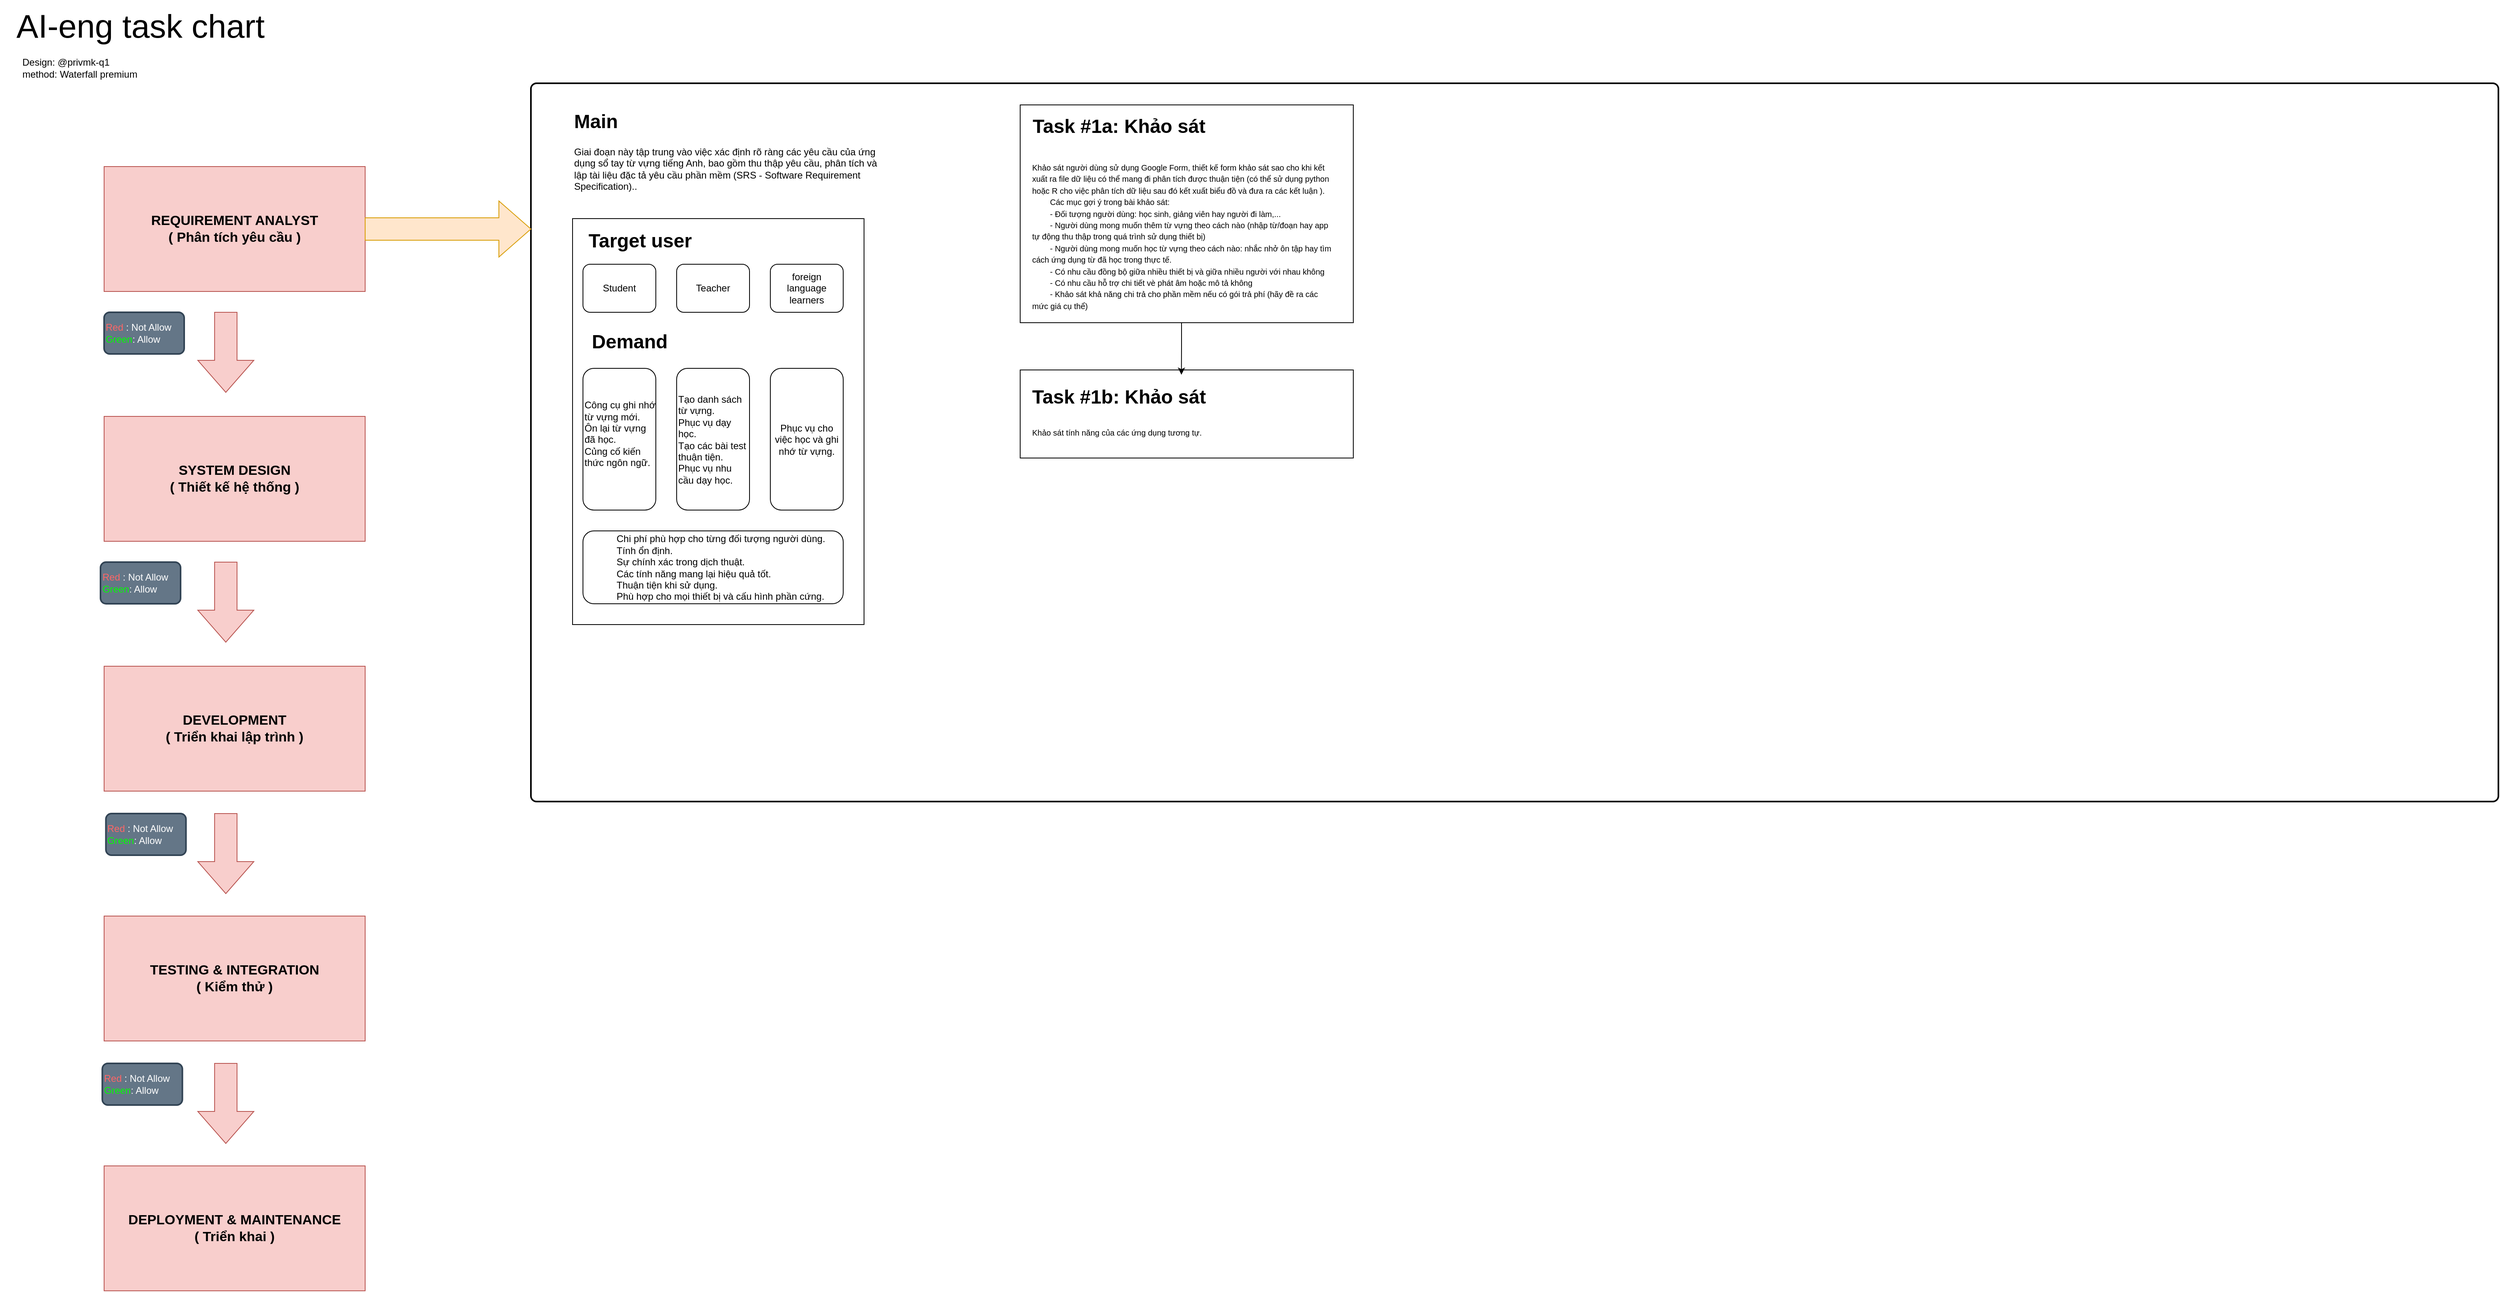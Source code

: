 <mxfile version="26.0.10">
  <diagram name="Trang-1" id="QdVctuVh_ac5PN6VSOF_">
    <mxGraphModel dx="1687" dy="908" grid="1" gridSize="13" guides="1" tooltips="1" connect="1" arrows="1" fold="1" page="1" pageScale="1" pageWidth="1654" pageHeight="2336" math="0" shadow="0">
      <root>
        <mxCell id="0" />
        <mxCell id="1" parent="0" />
        <mxCell id="BH_a3vEXOQqy0Yr79a7O-3" value="AI-eng task chart" style="text;html=1;align=center;verticalAlign=middle;whiteSpace=wrap;rounded=0;fontStyle=0;fontSize=41;fontFamily=Helvetica;" vertex="1" parent="1">
          <mxGeometry x="26" y="52" width="351" height="65" as="geometry" />
        </mxCell>
        <mxCell id="BH_a3vEXOQqy0Yr79a7O-4" value="Design: @privmk-q1&lt;div&gt;method: Waterfall premium&amp;nbsp;&lt;/div&gt;" style="text;html=1;align=left;verticalAlign=middle;whiteSpace=wrap;rounded=0;" vertex="1" parent="1">
          <mxGeometry x="52" y="117" width="325" height="39" as="geometry" />
        </mxCell>
        <mxCell id="BH_a3vEXOQqy0Yr79a7O-6" value="REQUIREMENT ANALYST&lt;div&gt;( Phân tích yêu cầu )&lt;/div&gt;" style="rounded=0;whiteSpace=wrap;html=1;fontStyle=1;fontSize=17;fillColor=#f8cecc;strokeColor=#b85450;" vertex="1" parent="1">
          <mxGeometry x="156" y="260" width="326" height="156" as="geometry" />
        </mxCell>
        <mxCell id="BH_a3vEXOQqy0Yr79a7O-7" value="SYSTEM DESIGN&lt;div&gt;( Thiết kế hệ thống )&lt;/div&gt;" style="rounded=0;whiteSpace=wrap;html=1;fontStyle=1;fontSize=17;fillColor=#f8cecc;strokeColor=#b85450;" vertex="1" parent="1">
          <mxGeometry x="156" y="572" width="326" height="156" as="geometry" />
        </mxCell>
        <mxCell id="BH_a3vEXOQqy0Yr79a7O-8" value="DEVELOPMENT&lt;br&gt;&lt;div&gt;( Triển khai lập trình )&lt;/div&gt;" style="rounded=0;whiteSpace=wrap;html=1;fontStyle=1;fontSize=17;fillColor=#f8cecc;strokeColor=#b85450;" vertex="1" parent="1">
          <mxGeometry x="156" y="884" width="326" height="156" as="geometry" />
        </mxCell>
        <mxCell id="BH_a3vEXOQqy0Yr79a7O-9" value="TESTING &amp;amp; INTEGRATION&lt;div&gt;( Kiểm thử )&lt;/div&gt;" style="rounded=0;whiteSpace=wrap;html=1;fontStyle=1;fontSize=17;fillColor=#f8cecc;strokeColor=#b85450;" vertex="1" parent="1">
          <mxGeometry x="156" y="1196" width="326" height="156" as="geometry" />
        </mxCell>
        <mxCell id="BH_a3vEXOQqy0Yr79a7O-10" value="DEPLOYMENT &amp;amp; MAINTENANCE&lt;br&gt;&lt;div&gt;( Triển khai )&lt;/div&gt;" style="rounded=0;whiteSpace=wrap;html=1;fontStyle=1;fontSize=17;fillColor=#f8cecc;strokeColor=#b85450;" vertex="1" parent="1">
          <mxGeometry x="156" y="1508" width="326" height="156" as="geometry" />
        </mxCell>
        <mxCell id="BH_a3vEXOQqy0Yr79a7O-14" value="" style="html=1;shadow=0;dashed=0;align=center;verticalAlign=middle;shape=mxgraph.arrows2.arrow;dy=0.6;dx=40;direction=south;notch=0;fillColor=#f8cecc;strokeColor=#b85450;" vertex="1" parent="1">
          <mxGeometry x="273" y="442" width="70" height="100" as="geometry" />
        </mxCell>
        <mxCell id="BH_a3vEXOQqy0Yr79a7O-15" value="" style="html=1;shadow=0;dashed=0;align=center;verticalAlign=middle;shape=mxgraph.arrows2.arrow;dy=0.6;dx=40;direction=south;notch=0;fillColor=#f8cecc;strokeColor=#b85450;" vertex="1" parent="1">
          <mxGeometry x="273" y="754" width="70" height="100" as="geometry" />
        </mxCell>
        <mxCell id="BH_a3vEXOQqy0Yr79a7O-16" value="" style="html=1;shadow=0;dashed=0;align=center;verticalAlign=middle;shape=mxgraph.arrows2.arrow;dy=0.6;dx=40;direction=south;notch=0;fillColor=#f8cecc;strokeColor=#b85450;" vertex="1" parent="1">
          <mxGeometry x="273" y="1068" width="70" height="100" as="geometry" />
        </mxCell>
        <mxCell id="BH_a3vEXOQqy0Yr79a7O-17" value="" style="html=1;shadow=0;dashed=0;align=center;verticalAlign=middle;shape=mxgraph.arrows2.arrow;dy=0.6;dx=40;direction=south;notch=0;fillColor=#f8cecc;strokeColor=#b85450;" vertex="1" parent="1">
          <mxGeometry x="273" y="1380" width="70" height="100" as="geometry" />
        </mxCell>
        <mxCell id="BH_a3vEXOQqy0Yr79a7O-18" value="&lt;font style=&quot;color: rgb(255, 102, 102);&quot;&gt;Red &lt;/font&gt;: Not Allow&lt;div&gt;&lt;font style=&quot;color: rgb(0, 255, 0);&quot;&gt;Green&lt;/font&gt;: Allow&lt;/div&gt;" style="rounded=1;whiteSpace=wrap;html=1;absoluteArcSize=1;arcSize=14;strokeWidth=2;align=left;fillColor=#647687;strokeColor=#314354;fontColor=#ffffff;" vertex="1" parent="1">
          <mxGeometry x="156" y="442" width="100" height="52" as="geometry" />
        </mxCell>
        <mxCell id="BH_a3vEXOQqy0Yr79a7O-20" value="&lt;font style=&quot;color: rgb(255, 102, 102);&quot;&gt;Red &lt;/font&gt;: Not Allow&lt;div&gt;&lt;font style=&quot;color: rgb(0, 255, 0);&quot;&gt;Green&lt;/font&gt;: Allow&lt;/div&gt;" style="rounded=1;whiteSpace=wrap;html=1;absoluteArcSize=1;arcSize=14;strokeWidth=2;align=left;fillColor=#647687;strokeColor=#314354;fontColor=#ffffff;" vertex="1" parent="1">
          <mxGeometry x="151.5" y="754" width="100" height="52" as="geometry" />
        </mxCell>
        <mxCell id="BH_a3vEXOQqy0Yr79a7O-21" value="&lt;font style=&quot;color: rgb(255, 102, 102);&quot;&gt;Red &lt;/font&gt;: Not Allow&lt;div&gt;&lt;font style=&quot;color: rgb(0, 255, 0);&quot;&gt;Green&lt;/font&gt;: Allow&lt;/div&gt;" style="rounded=1;whiteSpace=wrap;html=1;absoluteArcSize=1;arcSize=14;strokeWidth=2;align=left;fillColor=#647687;strokeColor=#314354;fontColor=#ffffff;" vertex="1" parent="1">
          <mxGeometry x="158.25" y="1068" width="100" height="52" as="geometry" />
        </mxCell>
        <mxCell id="BH_a3vEXOQqy0Yr79a7O-22" value="&lt;font style=&quot;color: rgb(255, 102, 102);&quot;&gt;Red &lt;/font&gt;: Not Allow&lt;div&gt;&lt;font style=&quot;color: rgb(0, 255, 0);&quot;&gt;Green&lt;/font&gt;: Allow&lt;/div&gt;" style="rounded=1;whiteSpace=wrap;html=1;absoluteArcSize=1;arcSize=14;strokeWidth=2;align=left;fillColor=#647687;strokeColor=#314354;fontColor=#ffffff;" vertex="1" parent="1">
          <mxGeometry x="153.75" y="1380" width="100" height="52" as="geometry" />
        </mxCell>
        <mxCell id="BH_a3vEXOQqy0Yr79a7O-24" value="" style="rounded=1;whiteSpace=wrap;html=1;absoluteArcSize=1;arcSize=14;strokeWidth=2;" vertex="1" parent="1">
          <mxGeometry x="689" y="156" width="2457" height="897" as="geometry" />
        </mxCell>
        <mxCell id="BH_a3vEXOQqy0Yr79a7O-27" value="" style="html=1;shadow=0;dashed=0;align=center;verticalAlign=middle;shape=mxgraph.arrows2.arrow;dy=0.6;dx=40;notch=0;fillColor=#ffe6cc;strokeColor=#d79b00;" vertex="1" parent="1">
          <mxGeometry x="482" y="303" width="207" height="70" as="geometry" />
        </mxCell>
        <mxCell id="BH_a3vEXOQqy0Yr79a7O-28" value="&lt;h1 style=&quot;margin-top: 0px;&quot;&gt;Main&lt;/h1&gt;&lt;p&gt;&lt;span style=&quot;background-color: transparent; color: light-dark(rgb(0, 0, 0), rgb(255, 255, 255));&quot;&gt;Giai đoạn này tập trung vào việc xác định rõ ràng các yêu cầu của ứng dụng sổ tay từ vựng tiếng Anh, bao gồm thu thập yêu cầu, phân tích và lập tài liệu đặc tả yêu cầu phần mềm (SRS - Software Requirement Specification).&lt;/span&gt;.&lt;/p&gt;" style="text;html=1;whiteSpace=wrap;overflow=hidden;rounded=0;" vertex="1" parent="1">
          <mxGeometry x="741" y="183" width="390" height="120" as="geometry" />
        </mxCell>
        <mxCell id="BH_a3vEXOQqy0Yr79a7O-34" value="" style="rounded=0;whiteSpace=wrap;html=1;" vertex="1" parent="1">
          <mxGeometry x="741" y="325" width="364" height="507" as="geometry" />
        </mxCell>
        <mxCell id="BH_a3vEXOQqy0Yr79a7O-35" value="&lt;span style=&quot;font-size: 24px;&quot;&gt;&lt;b&gt;Target user&lt;/b&gt;&lt;/span&gt;" style="text;html=1;align=center;verticalAlign=middle;whiteSpace=wrap;rounded=0;" vertex="1" parent="1">
          <mxGeometry x="754" y="338" width="143" height="30" as="geometry" />
        </mxCell>
        <mxCell id="BH_a3vEXOQqy0Yr79a7O-36" value="Student" style="rounded=1;whiteSpace=wrap;html=1;" vertex="1" parent="1">
          <mxGeometry x="754" y="382" width="91" height="60" as="geometry" />
        </mxCell>
        <mxCell id="BH_a3vEXOQqy0Yr79a7O-37" value="Teacher" style="rounded=1;whiteSpace=wrap;html=1;" vertex="1" parent="1">
          <mxGeometry x="871" y="382" width="91" height="60" as="geometry" />
        </mxCell>
        <mxCell id="BH_a3vEXOQqy0Yr79a7O-38" value="foreign language learners" style="rounded=1;whiteSpace=wrap;html=1;" vertex="1" parent="1">
          <mxGeometry x="988" y="382" width="91" height="60" as="geometry" />
        </mxCell>
        <mxCell id="BH_a3vEXOQqy0Yr79a7O-39" value="&lt;span style=&quot;font-size: 24px;&quot;&gt;&lt;b&gt;Demand&lt;/b&gt;&lt;/span&gt;" style="text;html=1;align=center;verticalAlign=middle;whiteSpace=wrap;rounded=0;" vertex="1" parent="1">
          <mxGeometry x="754" y="464" width="117" height="30" as="geometry" />
        </mxCell>
        <mxCell id="BH_a3vEXOQqy0Yr79a7O-40" value="&lt;span style=&quot;background-color: transparent; color: light-dark(rgb(0, 0, 0), rgb(255, 255, 255));&quot;&gt;Công cụ ghi nhớ từ vựng mới.&lt;/span&gt;&lt;br&gt;&lt;span style=&quot;background-color: transparent; color: light-dark(rgb(0, 0, 0), rgb(255, 255, 255));&quot;&gt;Ôn lại từ vựng đã học.&lt;/span&gt;&lt;div&gt;Củng cố kiến thức ngôn ngữ.&lt;br&gt;&lt;div style=&quot;&quot;&gt;&lt;br&gt;&lt;/div&gt;&lt;/div&gt;" style="rounded=1;whiteSpace=wrap;html=1;align=left;" vertex="1" parent="1">
          <mxGeometry x="754" y="512" width="91" height="177" as="geometry" />
        </mxCell>
        <mxCell id="BH_a3vEXOQqy0Yr79a7O-41" value="Tạo danh sách từ vựng.&lt;div&gt;Phục vụ dạy học.&lt;/div&gt;&lt;div&gt;Tạo các bài test thuận tiện.&lt;/div&gt;&lt;div&gt;Phục vụ nhu cầu dạy học.&lt;/div&gt;" style="rounded=1;whiteSpace=wrap;html=1;align=left;" vertex="1" parent="1">
          <mxGeometry x="871" y="512" width="91" height="177" as="geometry" />
        </mxCell>
        <mxCell id="BH_a3vEXOQqy0Yr79a7O-42" value="Phục vụ cho việc học và ghi nhớ từ vựng." style="rounded=1;whiteSpace=wrap;html=1;" vertex="1" parent="1">
          <mxGeometry x="988" y="512" width="91" height="177" as="geometry" />
        </mxCell>
        <mxCell id="BH_a3vEXOQqy0Yr79a7O-43" value="&lt;blockquote style=&quot;margin: 0 0 0 40px; border: none; padding: 0px;&quot;&gt;&lt;span style=&quot;background-color: transparent; color: light-dark(rgb(0, 0, 0), rgb(255, 255, 255));&quot;&gt;Chi phí phù hợp cho từng đối tượng người dùng.&lt;br&gt;&lt;/span&gt;&lt;span style=&quot;background-color: transparent; color: light-dark(rgb(0, 0, 0), rgb(255, 255, 255));&quot;&gt;Tính ổn định.&lt;br&gt;&lt;/span&gt;&lt;span style=&quot;background-color: transparent; color: light-dark(rgb(0, 0, 0), rgb(255, 255, 255));&quot;&gt;Sự chính xác trong dịch thuật.&lt;br&gt;&lt;/span&gt;&lt;span style=&quot;background-color: transparent; color: light-dark(rgb(0, 0, 0), rgb(255, 255, 255));&quot;&gt;Các tính năng mang lại hiệu quả tốt.&lt;br&gt;&lt;/span&gt;&lt;span style=&quot;background-color: transparent; color: light-dark(rgb(0, 0, 0), rgb(255, 255, 255));&quot;&gt;Thuận tiện khi sử dụng.&lt;br&gt;&lt;/span&gt;&lt;span style=&quot;background-color: transparent; color: light-dark(rgb(0, 0, 0), rgb(255, 255, 255));&quot;&gt;Phù hợp cho mọi thiết bị và cấu hình phần cứng.&lt;/span&gt;&lt;/blockquote&gt;" style="rounded=1;whiteSpace=wrap;html=1;align=left;" vertex="1" parent="1">
          <mxGeometry x="754" y="715" width="325" height="91" as="geometry" />
        </mxCell>
        <mxCell id="BH_a3vEXOQqy0Yr79a7O-48" value="" style="rounded=0;whiteSpace=wrap;html=1;" vertex="1" parent="1">
          <mxGeometry x="1300" y="183" width="416" height="272" as="geometry" />
        </mxCell>
        <mxCell id="BH_a3vEXOQqy0Yr79a7O-49" value="&lt;span style=&quot;font-size: 24px;&quot;&gt;&lt;b&gt;Task #1a: Khảo sát&lt;/b&gt;&lt;/span&gt;" style="text;html=1;align=center;verticalAlign=middle;whiteSpace=wrap;rounded=0;" vertex="1" parent="1">
          <mxGeometry x="1313" y="195" width="221" height="30" as="geometry" />
        </mxCell>
        <mxCell id="BH_a3vEXOQqy0Yr79a7O-51" value="&lt;font size=&quot;1&quot;&gt;Khảo sát người dùng sử dụng Google Form, thiết kế form khảo sát sao cho khi kết xuất ra file dữ liệu có thể mang đi phân tích được thuận tiện (có thể sử dụng python hoặc R cho việc phân tích dữ liệu sau đó kết xuất biểu đồ và đưa ra các kết luận ).&lt;/font&gt;&lt;div&gt;&lt;font size=&quot;1&quot;&gt;&lt;span style=&quot;white-space: pre;&quot;&gt;&#x9;&lt;/span&gt;Các mục gợi ý trong bài khảo sát:&lt;/font&gt;&lt;/div&gt;&lt;div&gt;&lt;font size=&quot;1&quot;&gt;&lt;span style=&quot;white-space: pre;&quot;&gt;&#x9;&lt;/span&gt;- Đối tượng người dùng: học sinh, giảng viên hay người đi làm,...&lt;br&gt;&lt;/font&gt;&lt;/div&gt;&lt;div&gt;&lt;font size=&quot;1&quot;&gt;&lt;span style=&quot;white-space: pre;&quot;&gt;&#x9;&lt;/span&gt;- Người dùng mong muốn thêm từ vựng theo cách nào (nhập từ/đoạn hay app tự động thu thập trong quá trình sử dụng thiết bị)&lt;/font&gt;&lt;/div&gt;&lt;div&gt;&lt;font size=&quot;1&quot;&gt;&lt;span style=&quot;white-space: pre;&quot;&gt;&#x9;&lt;/span&gt;- Người dùng mong muốn học từ vựng theo cách nào: nhắc nhở ôn tập hay tìm cách ứng dụng từ đã học trong thực tế.&lt;/font&gt;&lt;/div&gt;&lt;div&gt;&lt;font size=&quot;1&quot;&gt;&lt;span style=&quot;white-space: pre;&quot;&gt;&#x9;&lt;/span&gt;- Có nhu cầu đồng bộ giữa nhiều thiết bị và giữa nhiều người với nhau không&amp;nbsp;&lt;/font&gt;&lt;/div&gt;&lt;div&gt;&lt;font size=&quot;1&quot;&gt;&lt;span style=&quot;white-space: pre;&quot;&gt;&#x9;&lt;/span&gt;- Có nhu cầu hỗ trợ chi tiết vè phát âm hoặc mô tả không&lt;/font&gt;&lt;/div&gt;&lt;div&gt;&lt;font size=&quot;1&quot;&gt;&lt;span style=&quot;white-space: pre;&quot;&gt;&#x9;&lt;/span&gt;- Khảo sát khả năng chi trả cho phần mềm nếu có gói trả phí (hãy đề ra các mức giá cụ thể)&lt;/font&gt;&lt;/div&gt;&lt;div&gt;&lt;font size=&quot;1&quot;&gt;&lt;span style=&quot;white-space: pre;&quot;&gt;&#x9;&lt;/span&gt;&lt;/font&gt;&lt;/div&gt;" style="text;html=1;align=left;verticalAlign=top;whiteSpace=wrap;rounded=0;" vertex="1" parent="1">
          <mxGeometry x="1313" y="247" width="377" height="208" as="geometry" />
        </mxCell>
        <mxCell id="BH_a3vEXOQqy0Yr79a7O-52" value="" style="rounded=0;whiteSpace=wrap;html=1;" vertex="1" parent="1">
          <mxGeometry x="1300" y="514" width="416" height="110" as="geometry" />
        </mxCell>
        <mxCell id="BH_a3vEXOQqy0Yr79a7O-53" value="&lt;span style=&quot;font-size: 24px;&quot;&gt;&lt;b&gt;Task #1b: Khảo sát&lt;/b&gt;&lt;/span&gt;" style="text;html=1;align=center;verticalAlign=middle;whiteSpace=wrap;rounded=0;" vertex="1" parent="1">
          <mxGeometry x="1313" y="533" width="221" height="30" as="geometry" />
        </mxCell>
        <mxCell id="BH_a3vEXOQqy0Yr79a7O-54" value="&lt;font size=&quot;1&quot;&gt;Khảo sát tính năng của các ứng dụng tương tự.&lt;/font&gt;" style="text;html=1;align=left;verticalAlign=top;whiteSpace=wrap;rounded=0;" vertex="1" parent="1">
          <mxGeometry x="1313" y="578" width="377" height="33" as="geometry" />
        </mxCell>
        <mxCell id="BH_a3vEXOQqy0Yr79a7O-57" style="edgeStyle=orthogonalEdgeStyle;rounded=0;orthogonalLoop=1;jettySize=auto;html=1;entryX=0.484;entryY=0.055;entryDx=0;entryDy=0;entryPerimeter=0;" edge="1" parent="1" source="BH_a3vEXOQqy0Yr79a7O-51" target="BH_a3vEXOQqy0Yr79a7O-52">
          <mxGeometry relative="1" as="geometry" />
        </mxCell>
      </root>
    </mxGraphModel>
  </diagram>
</mxfile>
